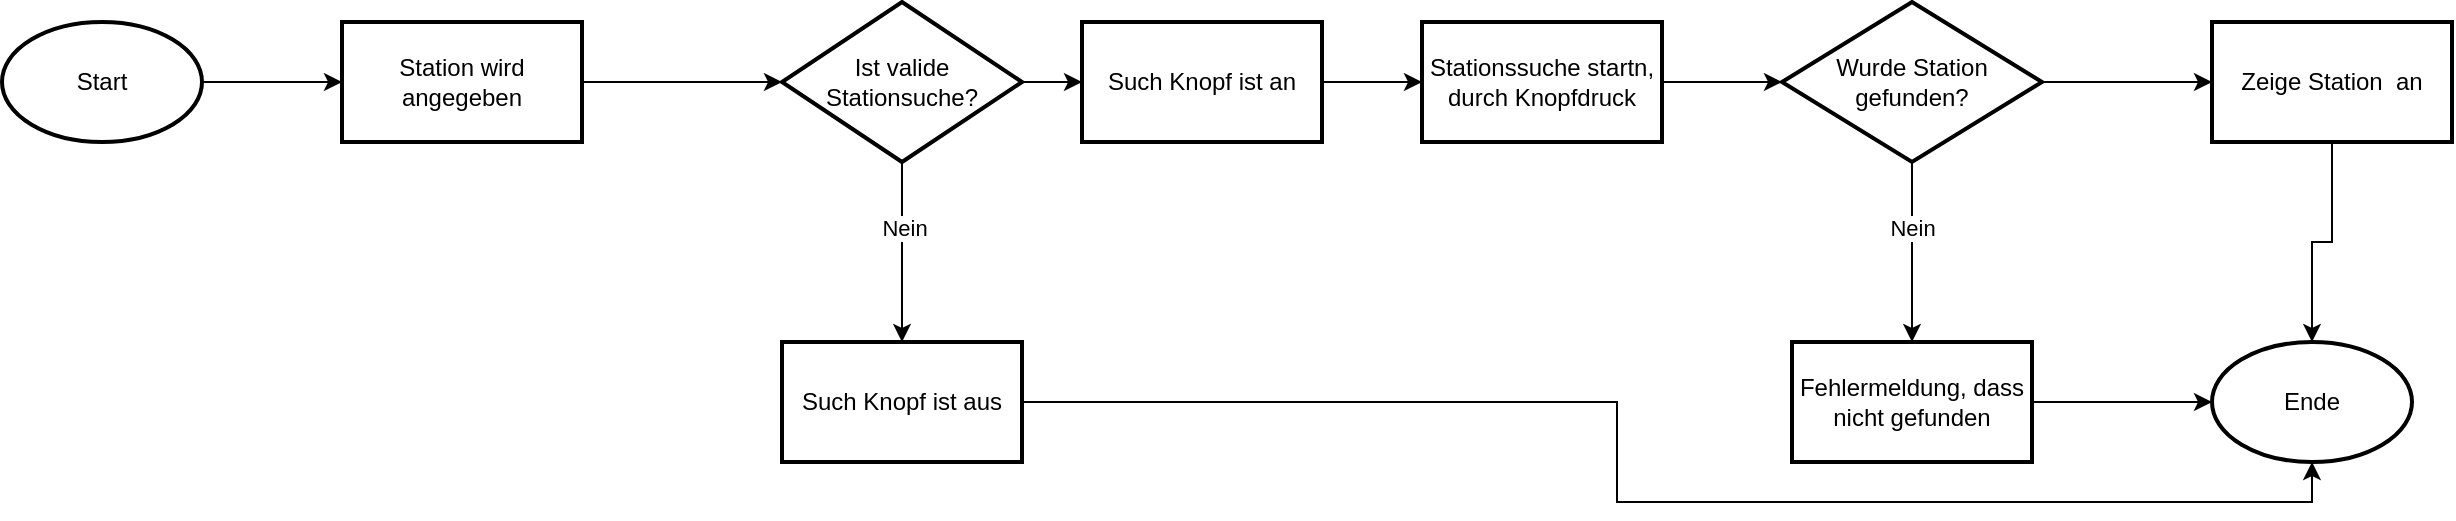 <mxfile version="16.5.4" type="device"><diagram id="pUOzhaBmWK5_hEQhoOFD" name="Page-1"><mxGraphModel dx="1221" dy="672" grid="1" gridSize="10" guides="1" tooltips="1" connect="1" arrows="1" fold="1" page="1" pageScale="1" pageWidth="827" pageHeight="1169" math="0" shadow="0"><root><mxCell id="0"/><mxCell id="1" parent="0"/><mxCell id="0UKkZoCf7FE0J3_W4VC7-4" value="" style="edgeStyle=orthogonalEdgeStyle;rounded=0;orthogonalLoop=1;jettySize=auto;html=1;" edge="1" parent="1" source="0UKkZoCf7FE0J3_W4VC7-1" target="0UKkZoCf7FE0J3_W4VC7-3"><mxGeometry relative="1" as="geometry"/></mxCell><mxCell id="0UKkZoCf7FE0J3_W4VC7-1" value="Start" style="strokeWidth=2;html=1;shape=mxgraph.flowchart.start_1;whiteSpace=wrap;" vertex="1" parent="1"><mxGeometry x="40" y="250" width="100" height="60" as="geometry"/></mxCell><mxCell id="0UKkZoCf7FE0J3_W4VC7-6" value="" style="edgeStyle=orthogonalEdgeStyle;rounded=0;orthogonalLoop=1;jettySize=auto;html=1;" edge="1" parent="1" source="0UKkZoCf7FE0J3_W4VC7-3" target="0UKkZoCf7FE0J3_W4VC7-5"><mxGeometry relative="1" as="geometry"/></mxCell><mxCell id="0UKkZoCf7FE0J3_W4VC7-3" value="Station wird angegeben" style="whiteSpace=wrap;html=1;strokeWidth=2;" vertex="1" parent="1"><mxGeometry x="210" y="250" width="120" height="60" as="geometry"/></mxCell><mxCell id="0UKkZoCf7FE0J3_W4VC7-8" value="" style="edgeStyle=orthogonalEdgeStyle;rounded=0;orthogonalLoop=1;jettySize=auto;html=1;" edge="1" parent="1" source="0UKkZoCf7FE0J3_W4VC7-5" target="0UKkZoCf7FE0J3_W4VC7-7"><mxGeometry relative="1" as="geometry"/></mxCell><mxCell id="0UKkZoCf7FE0J3_W4VC7-9" value="Nein" style="edgeLabel;html=1;align=center;verticalAlign=middle;resizable=0;points=[];" vertex="1" connectable="0" parent="0UKkZoCf7FE0J3_W4VC7-8"><mxGeometry x="-0.267" y="1" relative="1" as="geometry"><mxPoint as="offset"/></mxGeometry></mxCell><mxCell id="0UKkZoCf7FE0J3_W4VC7-22" value="" style="edgeStyle=orthogonalEdgeStyle;rounded=0;orthogonalLoop=1;jettySize=auto;html=1;" edge="1" parent="1" source="0UKkZoCf7FE0J3_W4VC7-5" target="0UKkZoCf7FE0J3_W4VC7-21"><mxGeometry relative="1" as="geometry"/></mxCell><mxCell id="0UKkZoCf7FE0J3_W4VC7-5" value="Ist valide Stationsuche?" style="rhombus;whiteSpace=wrap;html=1;strokeWidth=2;" vertex="1" parent="1"><mxGeometry x="430" y="240" width="120" height="80" as="geometry"/></mxCell><mxCell id="0UKkZoCf7FE0J3_W4VC7-27" style="edgeStyle=orthogonalEdgeStyle;rounded=0;orthogonalLoop=1;jettySize=auto;html=1;entryX=0.5;entryY=1;entryDx=0;entryDy=0;entryPerimeter=0;" edge="1" parent="1" source="0UKkZoCf7FE0J3_W4VC7-7" target="0UKkZoCf7FE0J3_W4VC7-24"><mxGeometry relative="1" as="geometry"/></mxCell><mxCell id="0UKkZoCf7FE0J3_W4VC7-7" value="Such Knopf ist aus" style="whiteSpace=wrap;html=1;strokeWidth=2;" vertex="1" parent="1"><mxGeometry x="430" y="410" width="120" height="60" as="geometry"/></mxCell><mxCell id="0UKkZoCf7FE0J3_W4VC7-13" value="" style="edgeStyle=orthogonalEdgeStyle;rounded=0;orthogonalLoop=1;jettySize=auto;html=1;" edge="1" parent="1" source="0UKkZoCf7FE0J3_W4VC7-10" target="0UKkZoCf7FE0J3_W4VC7-12"><mxGeometry relative="1" as="geometry"/></mxCell><mxCell id="0UKkZoCf7FE0J3_W4VC7-10" value="Stationssuche startn, durch Knopfdruck" style="whiteSpace=wrap;html=1;strokeWidth=2;" vertex="1" parent="1"><mxGeometry x="750" y="250" width="120" height="60" as="geometry"/></mxCell><mxCell id="0UKkZoCf7FE0J3_W4VC7-15" value="" style="edgeStyle=orthogonalEdgeStyle;rounded=0;orthogonalLoop=1;jettySize=auto;html=1;" edge="1" parent="1" source="0UKkZoCf7FE0J3_W4VC7-12" target="0UKkZoCf7FE0J3_W4VC7-14"><mxGeometry relative="1" as="geometry"><Array as="points"><mxPoint x="995" y="350"/><mxPoint x="995" y="350"/></Array></mxGeometry></mxCell><mxCell id="0UKkZoCf7FE0J3_W4VC7-16" value="Nein" style="edgeLabel;html=1;align=center;verticalAlign=middle;resizable=0;points=[];" vertex="1" connectable="0" parent="0UKkZoCf7FE0J3_W4VC7-15"><mxGeometry x="-0.271" relative="1" as="geometry"><mxPoint as="offset"/></mxGeometry></mxCell><mxCell id="0UKkZoCf7FE0J3_W4VC7-18" value="" style="edgeStyle=orthogonalEdgeStyle;rounded=0;orthogonalLoop=1;jettySize=auto;html=1;" edge="1" parent="1" source="0UKkZoCf7FE0J3_W4VC7-12" target="0UKkZoCf7FE0J3_W4VC7-17"><mxGeometry relative="1" as="geometry"/></mxCell><mxCell id="0UKkZoCf7FE0J3_W4VC7-12" value="Wurde Station gefunden?" style="rhombus;whiteSpace=wrap;html=1;strokeWidth=2;" vertex="1" parent="1"><mxGeometry x="930" y="240" width="130" height="80" as="geometry"/></mxCell><mxCell id="0UKkZoCf7FE0J3_W4VC7-26" style="edgeStyle=orthogonalEdgeStyle;rounded=0;orthogonalLoop=1;jettySize=auto;html=1;entryX=0;entryY=0.5;entryDx=0;entryDy=0;entryPerimeter=0;" edge="1" parent="1" source="0UKkZoCf7FE0J3_W4VC7-14" target="0UKkZoCf7FE0J3_W4VC7-24"><mxGeometry relative="1" as="geometry"/></mxCell><mxCell id="0UKkZoCf7FE0J3_W4VC7-14" value="Fehlermeldung, dass nicht gefunden" style="whiteSpace=wrap;html=1;strokeWidth=2;" vertex="1" parent="1"><mxGeometry x="935" y="410" width="120" height="60" as="geometry"/></mxCell><mxCell id="0UKkZoCf7FE0J3_W4VC7-25" style="edgeStyle=orthogonalEdgeStyle;rounded=0;orthogonalLoop=1;jettySize=auto;html=1;" edge="1" parent="1" source="0UKkZoCf7FE0J3_W4VC7-17" target="0UKkZoCf7FE0J3_W4VC7-24"><mxGeometry relative="1" as="geometry"/></mxCell><mxCell id="0UKkZoCf7FE0J3_W4VC7-17" value="Zeige Station&amp;nbsp; an" style="whiteSpace=wrap;html=1;strokeWidth=2;" vertex="1" parent="1"><mxGeometry x="1145" y="250" width="120" height="60" as="geometry"/></mxCell><mxCell id="0UKkZoCf7FE0J3_W4VC7-23" style="edgeStyle=orthogonalEdgeStyle;rounded=0;orthogonalLoop=1;jettySize=auto;html=1;entryX=0;entryY=0.5;entryDx=0;entryDy=0;" edge="1" parent="1" source="0UKkZoCf7FE0J3_W4VC7-21" target="0UKkZoCf7FE0J3_W4VC7-10"><mxGeometry relative="1" as="geometry"/></mxCell><mxCell id="0UKkZoCf7FE0J3_W4VC7-21" value="Such Knopf ist an" style="whiteSpace=wrap;html=1;strokeWidth=2;" vertex="1" parent="1"><mxGeometry x="580" y="250" width="120" height="60" as="geometry"/></mxCell><mxCell id="0UKkZoCf7FE0J3_W4VC7-24" value="Ende" style="strokeWidth=2;html=1;shape=mxgraph.flowchart.start_1;whiteSpace=wrap;" vertex="1" parent="1"><mxGeometry x="1145" y="410" width="100" height="60" as="geometry"/></mxCell></root></mxGraphModel></diagram></mxfile>